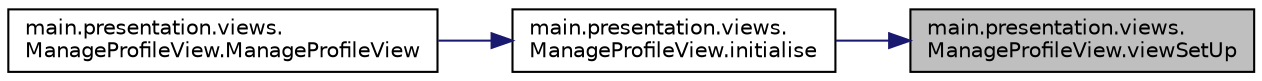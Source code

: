 digraph "main.presentation.views.ManageProfileView.viewSetUp"
{
 // INTERACTIVE_SVG=YES
 // LATEX_PDF_SIZE
  edge [fontname="Helvetica",fontsize="10",labelfontname="Helvetica",labelfontsize="10"];
  node [fontname="Helvetica",fontsize="10",shape=record];
  rankdir="RL";
  Node1 [label="main.presentation.views.\lManageProfileView.viewSetUp",height=0.2,width=0.4,color="black", fillcolor="grey75", style="filled", fontcolor="black",tooltip=" "];
  Node1 -> Node2 [dir="back",color="midnightblue",fontsize="10",style="solid",fontname="Helvetica"];
  Node2 [label="main.presentation.views.\lManageProfileView.initialise",height=0.2,width=0.4,color="black", fillcolor="white", style="filled",URL="$classmain_1_1presentation_1_1views_1_1ManageProfileView.html#af5f39b149a33e462f9c292ffa3b8834f",tooltip=" "];
  Node2 -> Node3 [dir="back",color="midnightblue",fontsize="10",style="solid",fontname="Helvetica"];
  Node3 [label="main.presentation.views.\lManageProfileView.ManageProfileView",height=0.2,width=0.4,color="black", fillcolor="white", style="filled",URL="$classmain_1_1presentation_1_1views_1_1ManageProfileView.html#a637c3bc4627369bf65d67c9af227e2bb",tooltip=" "];
}
